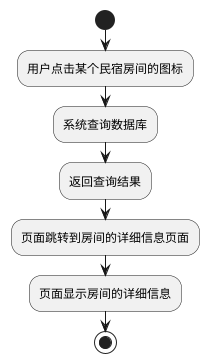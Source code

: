 @startuml
'https://plantuml.com/activity-diagram-beta
/'分用户和系统两个角色，用户点击某个民宿房间的图标，系统查询数据库，返回查询结果，页面跳转到房间的详细信息页面，页面显示房间的详细信息'/
start
:用户点击某个民宿房间的图标;
:系统查询数据库;
:返回查询结果;
:页面跳转到房间的详细信息页面;
:页面显示房间的详细信息;
stop

@enduml
